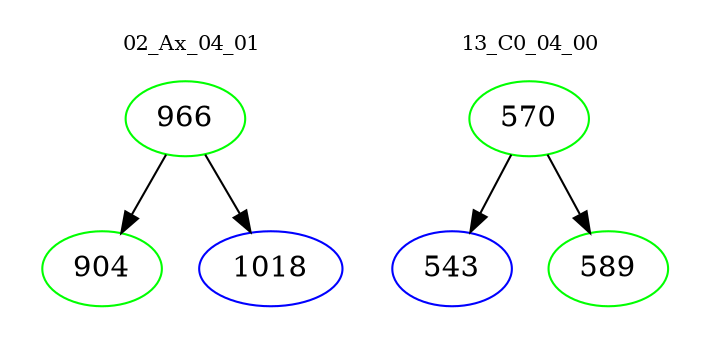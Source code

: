 digraph{
subgraph cluster_0 {
color = white
label = "02_Ax_04_01";
fontsize=10;
T0_966 [label="966", color="green"]
T0_966 -> T0_904 [color="black"]
T0_904 [label="904", color="green"]
T0_966 -> T0_1018 [color="black"]
T0_1018 [label="1018", color="blue"]
}
subgraph cluster_1 {
color = white
label = "13_C0_04_00";
fontsize=10;
T1_570 [label="570", color="green"]
T1_570 -> T1_543 [color="black"]
T1_543 [label="543", color="blue"]
T1_570 -> T1_589 [color="black"]
T1_589 [label="589", color="green"]
}
}

